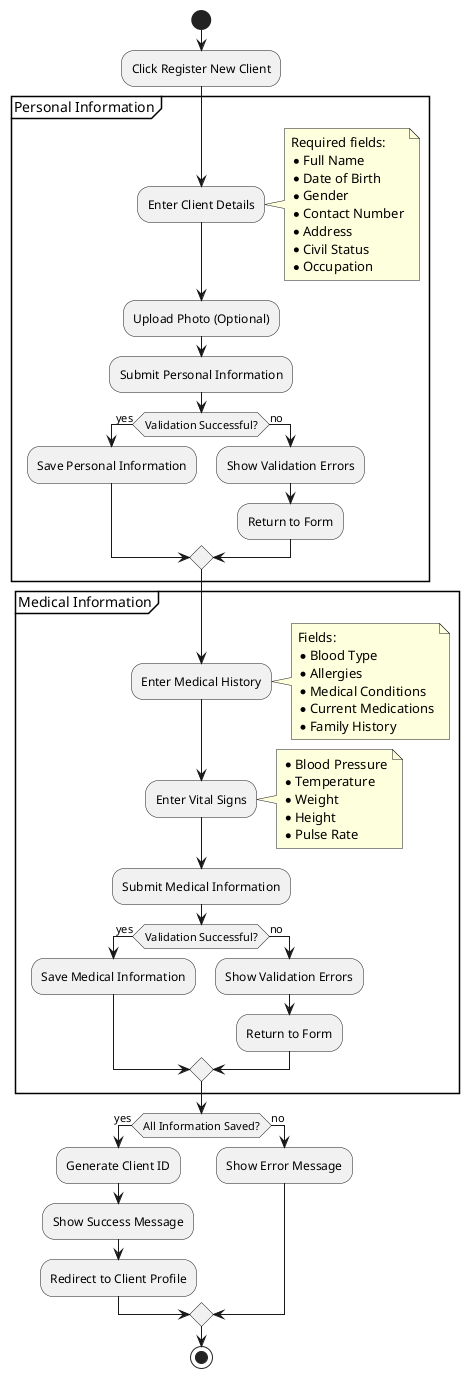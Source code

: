@startuml Client Registration Activity

|Staff/Admin|
start

:Click Register New Client;

partition "Personal Information" {
  :Enter Client Details;
  note right
    Required fields:
    * Full Name
    * Date of Birth
    * Gender
    * Contact Number
    * Address
    * Civil Status
    * Occupation
  end note

  :Upload Photo (Optional);
  
  :Submit Personal Information;
  
  if (Validation Successful?) then (yes)
    :Save Personal Information;
  else (no)
    :Show Validation Errors;
    :Return to Form;
  endif
}

partition "Medical Information" {
  :Enter Medical History;
  note right
    Fields:
    * Blood Type
    * Allergies
    * Medical Conditions
    * Current Medications
    * Family History
  end note

  :Enter Vital Signs;
  note right
    * Blood Pressure
    * Temperature
    * Weight
    * Height
    * Pulse Rate
  end note

  :Submit Medical Information;

  if (Validation Successful?) then (yes)
    :Save Medical Information;
  else (no)
    :Show Validation Errors;
    :Return to Form;
  endif
}

if (All Information Saved?) then (yes)
  :Generate Client ID;
  :Show Success Message;
  :Redirect to Client Profile;
else (no)
  :Show Error Message;
endif

stop

@enduml
